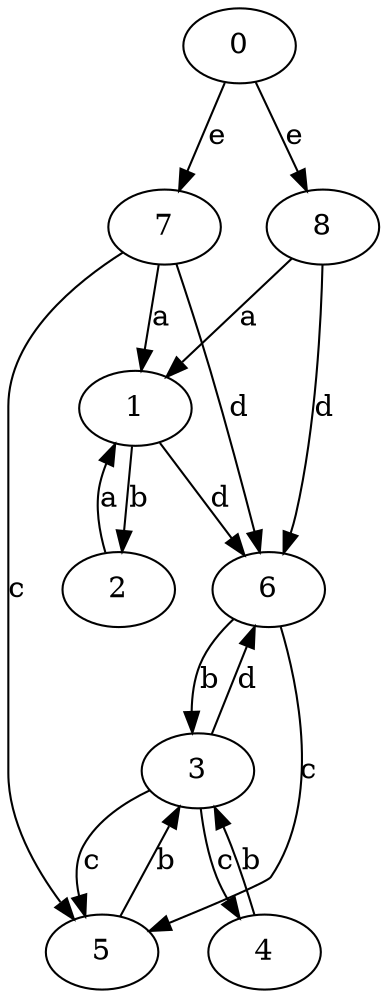 strict digraph  {
0;
1;
2;
3;
4;
5;
6;
7;
8;
0 -> 7  [label=e];
0 -> 8  [label=e];
1 -> 2  [label=b];
1 -> 6  [label=d];
2 -> 1  [label=a];
3 -> 4  [label=c];
3 -> 5  [label=c];
3 -> 6  [label=d];
4 -> 3  [label=b];
5 -> 3  [label=b];
6 -> 3  [label=b];
6 -> 5  [label=c];
7 -> 1  [label=a];
7 -> 5  [label=c];
7 -> 6  [label=d];
8 -> 1  [label=a];
8 -> 6  [label=d];
}
